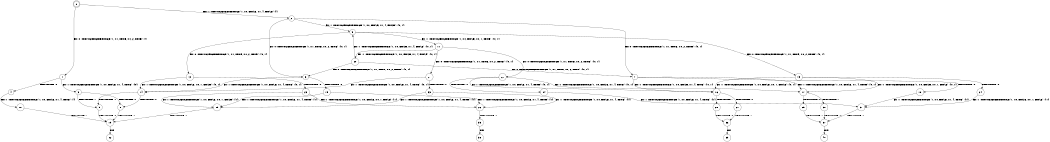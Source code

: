 digraph BCG {
size = "7, 10.5";
center = TRUE;
node [shape = circle];
0 [peripheries = 2];
0 -> 1 [label = "EX !0 !ATOMIC_EXCH_BRANCH (1, +1, TRUE, +0, 2, TRUE) !{}"];
0 -> 2 [label = "EX !1 !ATOMIC_EXCH_BRANCH (1, +0, FALSE, +1, 4, FALSE) !{}"];
1 -> 3 [label = "EX !1 !ATOMIC_EXCH_BRANCH (1, +0, FALSE, +1, 4, TRUE) !{0}"];
1 -> 4 [label = "TERMINATE !0"];
2 -> 5 [label = "EX !1 !ATOMIC_EXCH_BRANCH (1, +0, FALSE, +1, 4, FALSE) !{0, 1}"];
2 -> 6 [label = "EX !0 !ATOMIC_EXCH_BRANCH (1, +1, TRUE, +0, 2, TRUE) !{0, 1}"];
2 -> 7 [label = "EX !0 !ATOMIC_EXCH_BRANCH (1, +1, TRUE, +0, 2, TRUE) !{0, 1}"];
3 -> 8 [label = "TERMINATE !0"];
3 -> 9 [label = "TERMINATE !1"];
4 -> 10 [label = "EX !1 !ATOMIC_EXCH_BRANCH (1, +0, FALSE, +1, 4, TRUE) !{}"];
5 -> 11 [label = "EX !1 !ATOMIC_EXCH_BRANCH (1, +0, FALSE, +0, 1, TRUE) !{0, 1}"];
5 -> 12 [label = "EX !0 !ATOMIC_EXCH_BRANCH (1, +1, TRUE, +0, 2, TRUE) !{0, 1}"];
5 -> 13 [label = "EX !0 !ATOMIC_EXCH_BRANCH (1, +1, TRUE, +0, 2, TRUE) !{0, 1}"];
6 -> 14 [label = "EX !1 !ATOMIC_EXCH_BRANCH (1, +0, FALSE, +1, 4, TRUE) !{0, 1}"];
6 -> 15 [label = "TERMINATE !0"];
7 -> 16 [label = "EX !1 !ATOMIC_EXCH_BRANCH (1, +0, FALSE, +1, 4, TRUE) !{0, 1}"];
7 -> 17 [label = "EX !1 !ATOMIC_EXCH_BRANCH (1, +0, FALSE, +1, 4, TRUE) !{0, 1}"];
7 -> 18 [label = "TERMINATE !0"];
8 -> 19 [label = "TERMINATE !1"];
9 -> 19 [label = "TERMINATE !0"];
10 -> 19 [label = "TERMINATE !1"];
11 -> 20 [label = "EX !1 !ATOMIC_EXCH_BRANCH (1, +0, FALSE, +1, 4, FALSE) !{0, 1}"];
11 -> 21 [label = "EX !0 !ATOMIC_EXCH_BRANCH (1, +1, TRUE, +0, 2, TRUE) !{0, 1}"];
11 -> 22 [label = "EX !0 !ATOMIC_EXCH_BRANCH (1, +1, TRUE, +0, 2, TRUE) !{0, 1}"];
12 -> 14 [label = "EX !1 !ATOMIC_EXCH_BRANCH (1, +0, FALSE, +0, 1, FALSE) !{0, 1}"];
12 -> 23 [label = "TERMINATE !0"];
13 -> 16 [label = "EX !1 !ATOMIC_EXCH_BRANCH (1, +0, FALSE, +0, 1, FALSE) !{0, 1}"];
13 -> 17 [label = "EX !1 !ATOMIC_EXCH_BRANCH (1, +0, FALSE, +0, 1, FALSE) !{0, 1}"];
13 -> 24 [label = "TERMINATE !0"];
14 -> 8 [label = "TERMINATE !0"];
14 -> 9 [label = "TERMINATE !1"];
15 -> 25 [label = "EX !1 !ATOMIC_EXCH_BRANCH (1, +0, FALSE, +1, 4, TRUE) !{1}"];
15 -> 26 [label = "EX !1 !ATOMIC_EXCH_BRANCH (1, +0, FALSE, +1, 4, TRUE) !{1}"];
16 -> 27 [label = "TERMINATE !0"];
16 -> 28 [label = "TERMINATE !1"];
17 -> 29 [label = "TERMINATE !0"];
17 -> 30 [label = "TERMINATE !1"];
18 -> 31 [label = "EX !1 !ATOMIC_EXCH_BRANCH (1, +0, FALSE, +1, 4, TRUE) !{1}"];
19 -> 32 [label = "exit"];
20 -> 5 [label = "EX !1 !ATOMIC_EXCH_BRANCH (1, +0, FALSE, +1, 4, FALSE) !{0, 1}"];
20 -> 6 [label = "EX !0 !ATOMIC_EXCH_BRANCH (1, +1, TRUE, +0, 2, TRUE) !{0, 1}"];
20 -> 7 [label = "EX !0 !ATOMIC_EXCH_BRANCH (1, +1, TRUE, +0, 2, TRUE) !{0, 1}"];
21 -> 14 [label = "EX !1 !ATOMIC_EXCH_BRANCH (1, +0, FALSE, +1, 4, TRUE) !{0, 1}"];
21 -> 33 [label = "TERMINATE !0"];
22 -> 16 [label = "EX !1 !ATOMIC_EXCH_BRANCH (1, +0, FALSE, +1, 4, TRUE) !{0, 1}"];
22 -> 17 [label = "EX !1 !ATOMIC_EXCH_BRANCH (1, +0, FALSE, +1, 4, TRUE) !{0, 1}"];
22 -> 34 [label = "TERMINATE !0"];
23 -> 25 [label = "EX !1 !ATOMIC_EXCH_BRANCH (1, +0, FALSE, +0, 1, FALSE) !{1}"];
23 -> 26 [label = "EX !1 !ATOMIC_EXCH_BRANCH (1, +0, FALSE, +0, 1, FALSE) !{1}"];
24 -> 31 [label = "EX !1 !ATOMIC_EXCH_BRANCH (1, +0, FALSE, +0, 1, FALSE) !{1}"];
25 -> 19 [label = "TERMINATE !1"];
26 -> 35 [label = "TERMINATE !1"];
27 -> 36 [label = "TERMINATE !1"];
28 -> 36 [label = "TERMINATE !0"];
29 -> 37 [label = "TERMINATE !1"];
30 -> 37 [label = "TERMINATE !0"];
31 -> 37 [label = "TERMINATE !1"];
33 -> 25 [label = "EX !1 !ATOMIC_EXCH_BRANCH (1, +0, FALSE, +1, 4, TRUE) !{1}"];
33 -> 26 [label = "EX !1 !ATOMIC_EXCH_BRANCH (1, +0, FALSE, +1, 4, TRUE) !{1}"];
34 -> 31 [label = "EX !1 !ATOMIC_EXCH_BRANCH (1, +0, FALSE, +1, 4, TRUE) !{1}"];
35 -> 38 [label = "exit"];
36 -> 39 [label = "exit"];
37 -> 40 [label = "exit"];
}
